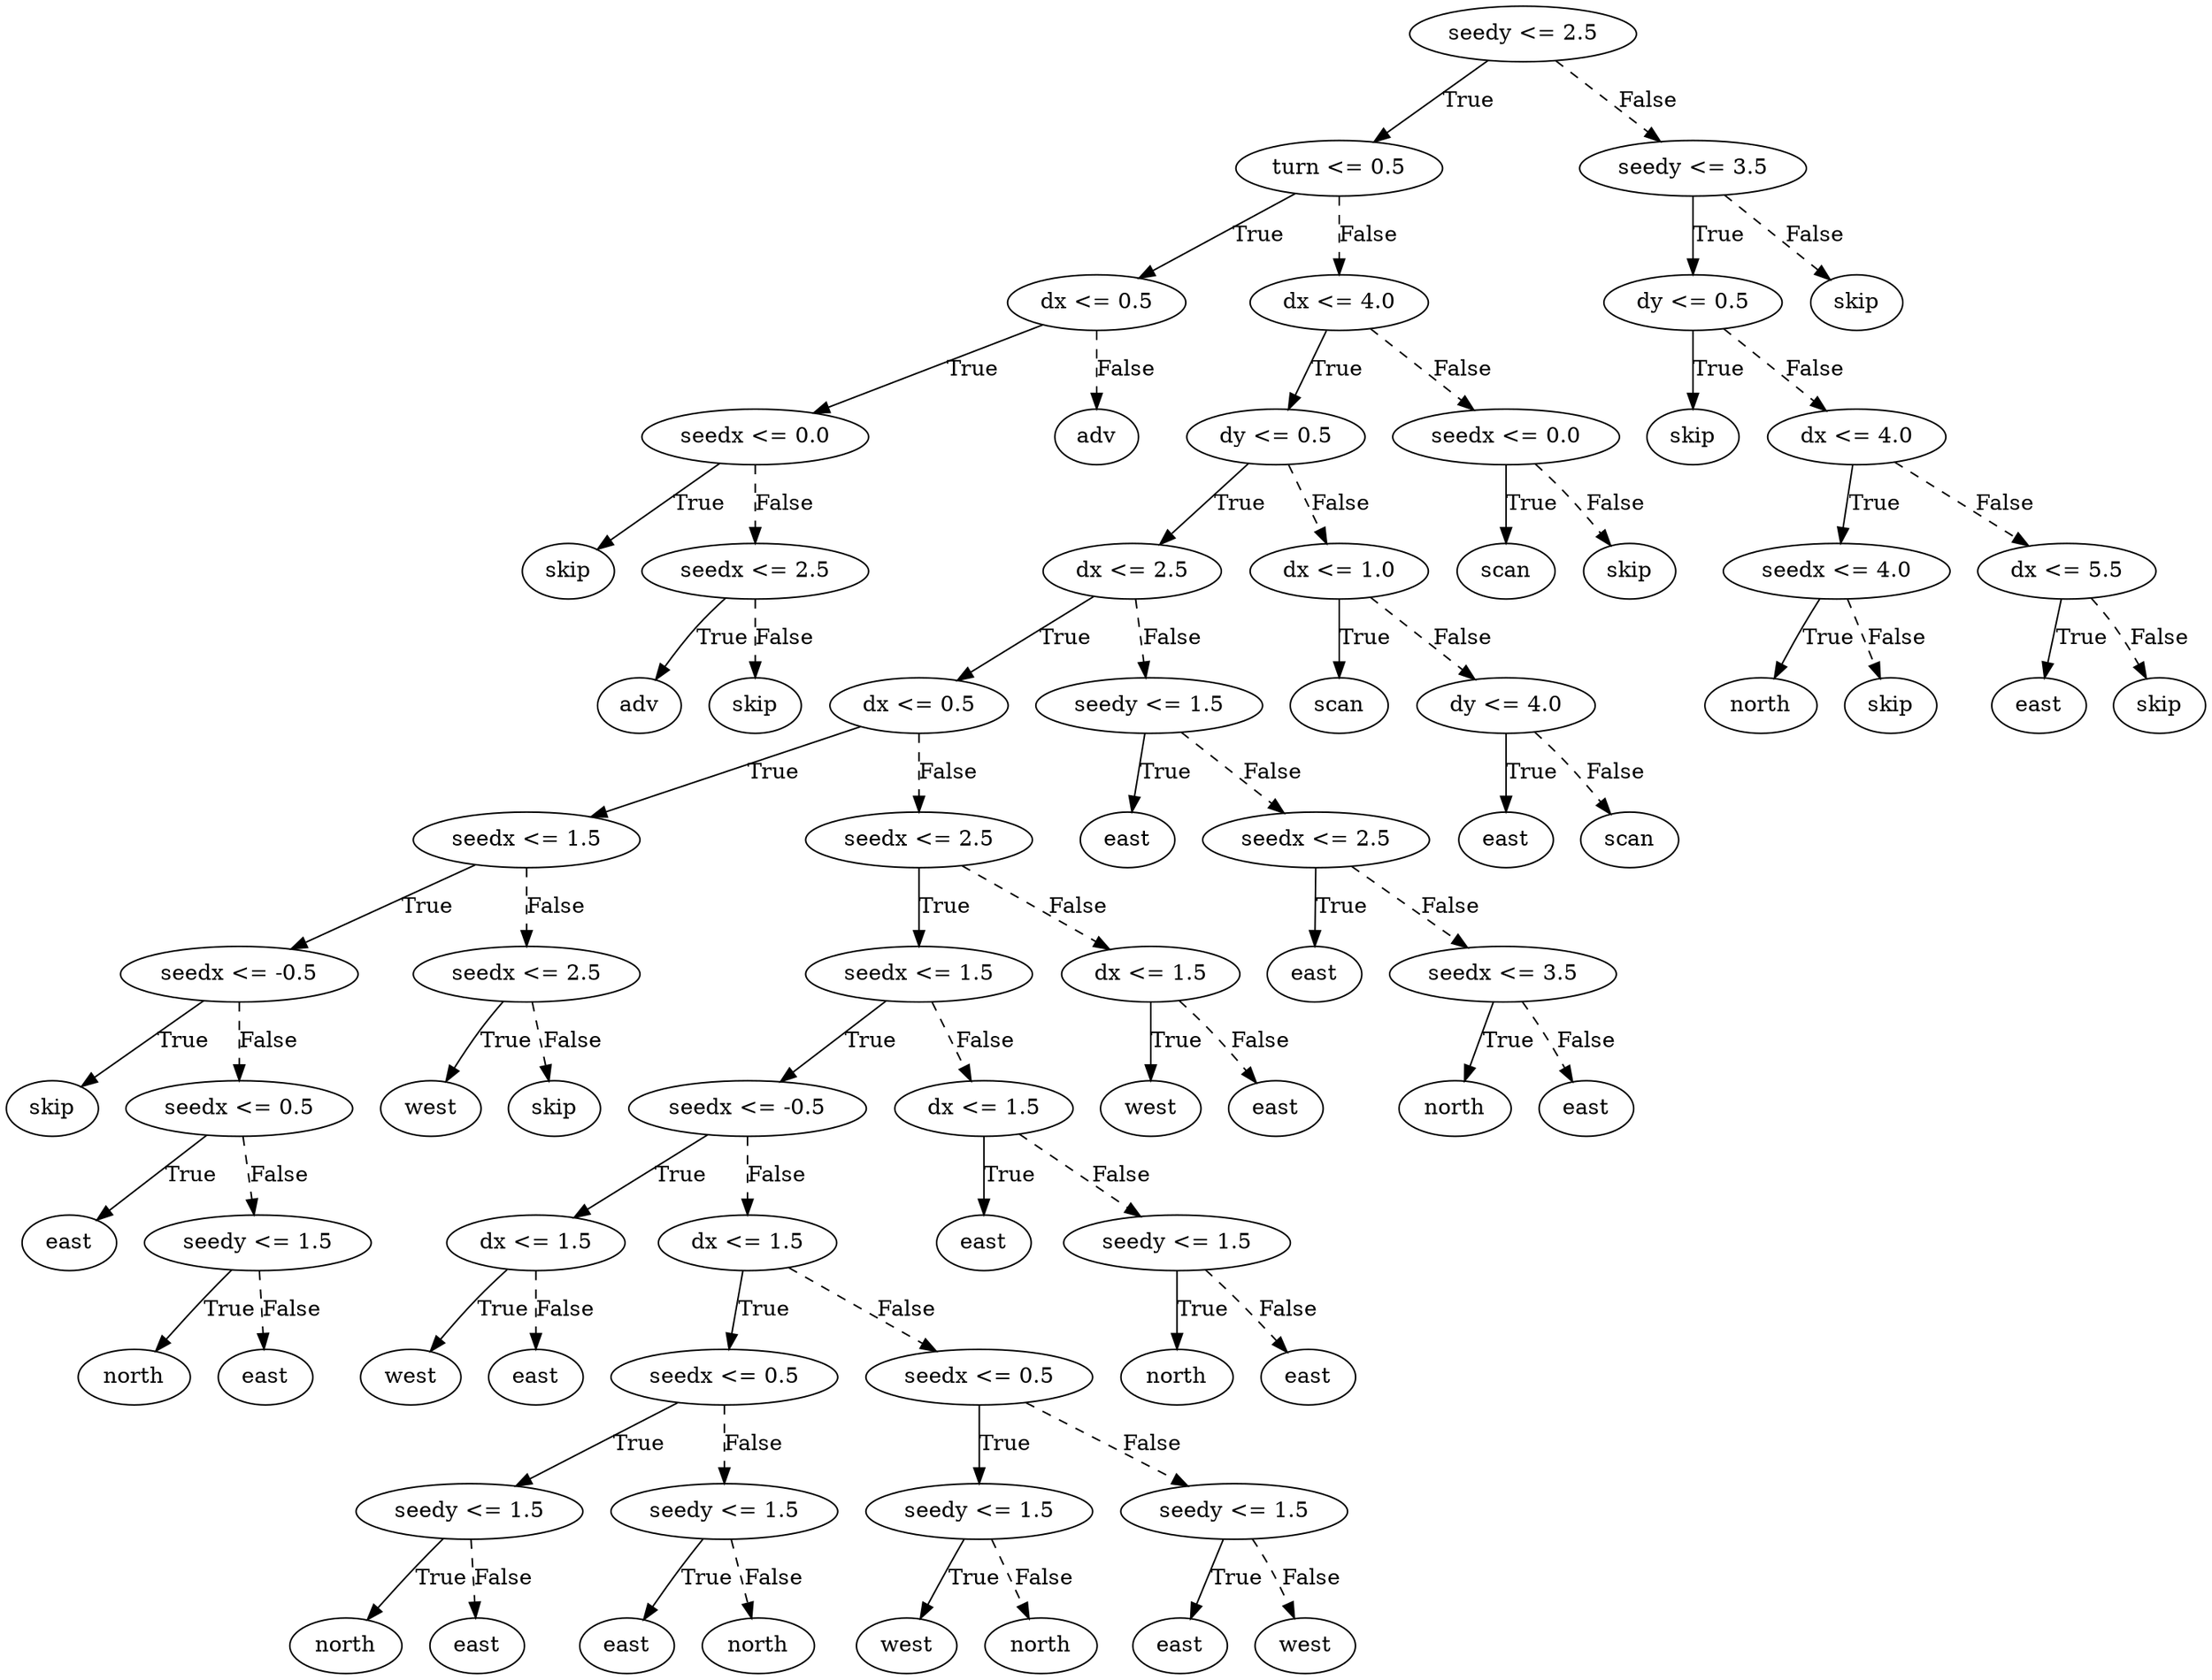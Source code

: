 digraph {
0 [label="seedy <= 2.5"];
1 [label="turn <= 0.5"];
2 [label="dx <= 0.5"];
3 [label="seedx <= 0.0"];
4 [label="skip"];
3 -> 4 [label="True"];
5 [label="seedx <= 2.5"];
6 [label="adv"];
5 -> 6 [label="True"];
7 [label="skip"];
5 -> 7 [style="dashed", label="False"];
3 -> 5 [style="dashed", label="False"];
2 -> 3 [label="True"];
8 [label="adv"];
2 -> 8 [style="dashed", label="False"];
1 -> 2 [label="True"];
9 [label="dx <= 4.0"];
10 [label="dy <= 0.5"];
11 [label="dx <= 2.5"];
12 [label="dx <= 0.5"];
13 [label="seedx <= 1.5"];
14 [label="seedx <= -0.5"];
15 [label="skip"];
14 -> 15 [label="True"];
16 [label="seedx <= 0.5"];
17 [label="east"];
16 -> 17 [label="True"];
18 [label="seedy <= 1.5"];
19 [label="north"];
18 -> 19 [label="True"];
20 [label="east"];
18 -> 20 [style="dashed", label="False"];
16 -> 18 [style="dashed", label="False"];
14 -> 16 [style="dashed", label="False"];
13 -> 14 [label="True"];
21 [label="seedx <= 2.5"];
22 [label="west"];
21 -> 22 [label="True"];
23 [label="skip"];
21 -> 23 [style="dashed", label="False"];
13 -> 21 [style="dashed", label="False"];
12 -> 13 [label="True"];
24 [label="seedx <= 2.5"];
25 [label="seedx <= 1.5"];
26 [label="seedx <= -0.5"];
27 [label="dx <= 1.5"];
28 [label="west"];
27 -> 28 [label="True"];
29 [label="east"];
27 -> 29 [style="dashed", label="False"];
26 -> 27 [label="True"];
30 [label="dx <= 1.5"];
31 [label="seedx <= 0.5"];
32 [label="seedy <= 1.5"];
33 [label="north"];
32 -> 33 [label="True"];
34 [label="east"];
32 -> 34 [style="dashed", label="False"];
31 -> 32 [label="True"];
35 [label="seedy <= 1.5"];
36 [label="east"];
35 -> 36 [label="True"];
37 [label="north"];
35 -> 37 [style="dashed", label="False"];
31 -> 35 [style="dashed", label="False"];
30 -> 31 [label="True"];
38 [label="seedx <= 0.5"];
39 [label="seedy <= 1.5"];
40 [label="west"];
39 -> 40 [label="True"];
41 [label="north"];
39 -> 41 [style="dashed", label="False"];
38 -> 39 [label="True"];
42 [label="seedy <= 1.5"];
43 [label="east"];
42 -> 43 [label="True"];
44 [label="west"];
42 -> 44 [style="dashed", label="False"];
38 -> 42 [style="dashed", label="False"];
30 -> 38 [style="dashed", label="False"];
26 -> 30 [style="dashed", label="False"];
25 -> 26 [label="True"];
45 [label="dx <= 1.5"];
46 [label="east"];
45 -> 46 [label="True"];
47 [label="seedy <= 1.5"];
48 [label="north"];
47 -> 48 [label="True"];
49 [label="east"];
47 -> 49 [style="dashed", label="False"];
45 -> 47 [style="dashed", label="False"];
25 -> 45 [style="dashed", label="False"];
24 -> 25 [label="True"];
50 [label="dx <= 1.5"];
51 [label="west"];
50 -> 51 [label="True"];
52 [label="east"];
50 -> 52 [style="dashed", label="False"];
24 -> 50 [style="dashed", label="False"];
12 -> 24 [style="dashed", label="False"];
11 -> 12 [label="True"];
53 [label="seedy <= 1.5"];
54 [label="east"];
53 -> 54 [label="True"];
55 [label="seedx <= 2.5"];
56 [label="east"];
55 -> 56 [label="True"];
57 [label="seedx <= 3.5"];
58 [label="north"];
57 -> 58 [label="True"];
59 [label="east"];
57 -> 59 [style="dashed", label="False"];
55 -> 57 [style="dashed", label="False"];
53 -> 55 [style="dashed", label="False"];
11 -> 53 [style="dashed", label="False"];
10 -> 11 [label="True"];
60 [label="dx <= 1.0"];
61 [label="scan"];
60 -> 61 [label="True"];
62 [label="dy <= 4.0"];
63 [label="east"];
62 -> 63 [label="True"];
64 [label="scan"];
62 -> 64 [style="dashed", label="False"];
60 -> 62 [style="dashed", label="False"];
10 -> 60 [style="dashed", label="False"];
9 -> 10 [label="True"];
65 [label="seedx <= 0.0"];
66 [label="scan"];
65 -> 66 [label="True"];
67 [label="skip"];
65 -> 67 [style="dashed", label="False"];
9 -> 65 [style="dashed", label="False"];
1 -> 9 [style="dashed", label="False"];
0 -> 1 [label="True"];
68 [label="seedy <= 3.5"];
69 [label="dy <= 0.5"];
70 [label="skip"];
69 -> 70 [label="True"];
71 [label="dx <= 4.0"];
72 [label="seedx <= 4.0"];
73 [label="north"];
72 -> 73 [label="True"];
74 [label="skip"];
72 -> 74 [style="dashed", label="False"];
71 -> 72 [label="True"];
75 [label="dx <= 5.5"];
76 [label="east"];
75 -> 76 [label="True"];
77 [label="skip"];
75 -> 77 [style="dashed", label="False"];
71 -> 75 [style="dashed", label="False"];
69 -> 71 [style="dashed", label="False"];
68 -> 69 [label="True"];
78 [label="skip"];
68 -> 78 [style="dashed", label="False"];
0 -> 68 [style="dashed", label="False"];

}